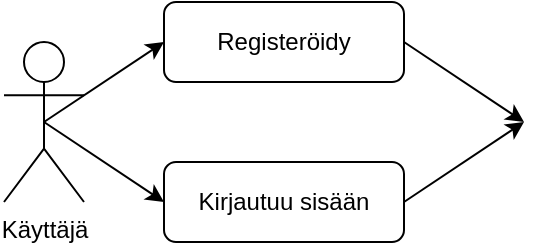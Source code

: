 <mxfile version="13.6.3" type="device"><diagram id="NuQ3RArNNn_36GtT3m1V" name="Page-1"><mxGraphModel dx="1422" dy="762" grid="1" gridSize="10" guides="1" tooltips="1" connect="1" arrows="1" fold="1" page="1" pageScale="1" pageWidth="850" pageHeight="1100" math="0" shadow="0"><root><mxCell id="0"/><mxCell id="1" parent="0"/><mxCell id="bxrbyJZrd710qMkNQgip-2" value="Käyttäjä" style="shape=umlActor;verticalLabelPosition=bottom;verticalAlign=top;html=1;outlineConnect=0;" vertex="1" parent="1"><mxGeometry x="80" y="80" width="40" height="80" as="geometry"/></mxCell><mxCell id="bxrbyJZrd710qMkNQgip-3" value="" style="endArrow=classic;html=1;exitX=0.5;exitY=0.5;exitDx=0;exitDy=0;exitPerimeter=0;entryX=0;entryY=0.5;entryDx=0;entryDy=0;" edge="1" parent="1" source="bxrbyJZrd710qMkNQgip-2" target="bxrbyJZrd710qMkNQgip-6"><mxGeometry width="50" height="50" relative="1" as="geometry"><mxPoint x="100" y="110" as="sourcePoint"/><mxPoint x="180" y="160" as="targetPoint"/></mxGeometry></mxCell><mxCell id="bxrbyJZrd710qMkNQgip-4" value="" style="endArrow=classic;html=1;exitX=0.5;exitY=0.5;exitDx=0;exitDy=0;exitPerimeter=0;entryX=0;entryY=0.5;entryDx=0;entryDy=0;" edge="1" parent="1" source="bxrbyJZrd710qMkNQgip-2" target="bxrbyJZrd710qMkNQgip-5"><mxGeometry width="50" height="50" relative="1" as="geometry"><mxPoint x="140" y="140" as="sourcePoint"/><mxPoint x="180" y="80" as="targetPoint"/></mxGeometry></mxCell><mxCell id="bxrbyJZrd710qMkNQgip-5" value="Registeröidy" style="rounded=1;whiteSpace=wrap;html=1;" vertex="1" parent="1"><mxGeometry x="160" y="60" width="120" height="40" as="geometry"/></mxCell><mxCell id="bxrbyJZrd710qMkNQgip-6" value="Kirjautuu sisään" style="rounded=1;whiteSpace=wrap;html=1;" vertex="1" parent="1"><mxGeometry x="160" y="140" width="120" height="40" as="geometry"/></mxCell><mxCell id="bxrbyJZrd710qMkNQgip-7" value="" style="endArrow=classic;html=1;exitX=1;exitY=0.5;exitDx=0;exitDy=0;" edge="1" parent="1" source="bxrbyJZrd710qMkNQgip-5"><mxGeometry width="50" height="50" relative="1" as="geometry"><mxPoint x="280" y="110" as="sourcePoint"/><mxPoint x="340" y="120" as="targetPoint"/></mxGeometry></mxCell><mxCell id="bxrbyJZrd710qMkNQgip-8" value="" style="endArrow=classic;html=1;" edge="1" parent="1"><mxGeometry width="50" height="50" relative="1" as="geometry"><mxPoint x="280" y="160" as="sourcePoint"/><mxPoint x="340" y="120" as="targetPoint"/><Array as="points"/></mxGeometry></mxCell></root></mxGraphModel></diagram></mxfile>